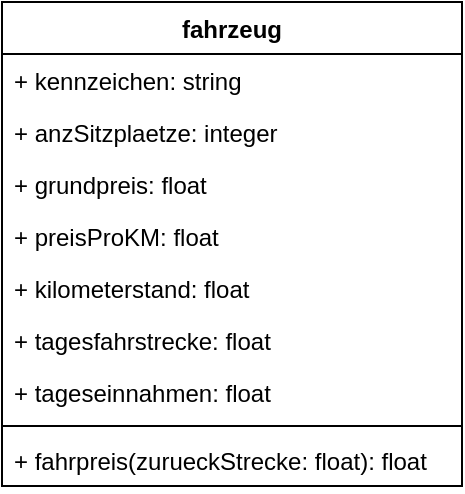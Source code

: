 <mxfile version="13.9.9" type="device"><diagram id="TuhIFTCFo0cAcJoLoQR2" name="Seite-1"><mxGraphModel dx="1422" dy="822" grid="1" gridSize="10" guides="1" tooltips="1" connect="1" arrows="1" fold="1" page="1" pageScale="1" pageWidth="827" pageHeight="1169" math="0" shadow="0"><root><mxCell id="0"/><mxCell id="1" parent="0"/><mxCell id="q_vTuVqGDdzV1Xvv9wgz-15" value="fahrzeug" style="swimlane;fontStyle=1;align=center;verticalAlign=top;childLayout=stackLayout;horizontal=1;startSize=26;horizontalStack=0;resizeParent=1;resizeParentMax=0;resizeLast=0;collapsible=1;marginBottom=0;" vertex="1" parent="1"><mxGeometry x="350" y="50" width="230" height="242" as="geometry"/></mxCell><mxCell id="q_vTuVqGDdzV1Xvv9wgz-16" value="+ kennzeichen: string" style="text;strokeColor=none;fillColor=none;align=left;verticalAlign=top;spacingLeft=4;spacingRight=4;overflow=hidden;rotatable=0;points=[[0,0.5],[1,0.5]];portConstraint=eastwest;" vertex="1" parent="q_vTuVqGDdzV1Xvv9wgz-15"><mxGeometry y="26" width="230" height="26" as="geometry"/></mxCell><mxCell id="q_vTuVqGDdzV1Xvv9wgz-19" value="+ anzSitzplaetze: integer" style="text;strokeColor=none;fillColor=none;align=left;verticalAlign=top;spacingLeft=4;spacingRight=4;overflow=hidden;rotatable=0;points=[[0,0.5],[1,0.5]];portConstraint=eastwest;" vertex="1" parent="q_vTuVqGDdzV1Xvv9wgz-15"><mxGeometry y="52" width="230" height="26" as="geometry"/></mxCell><mxCell id="q_vTuVqGDdzV1Xvv9wgz-20" value="+ grundpreis: float" style="text;strokeColor=none;fillColor=none;align=left;verticalAlign=top;spacingLeft=4;spacingRight=4;overflow=hidden;rotatable=0;points=[[0,0.5],[1,0.5]];portConstraint=eastwest;" vertex="1" parent="q_vTuVqGDdzV1Xvv9wgz-15"><mxGeometry y="78" width="230" height="26" as="geometry"/></mxCell><mxCell id="q_vTuVqGDdzV1Xvv9wgz-21" value="+ preisProKM: float" style="text;strokeColor=none;fillColor=none;align=left;verticalAlign=top;spacingLeft=4;spacingRight=4;overflow=hidden;rotatable=0;points=[[0,0.5],[1,0.5]];portConstraint=eastwest;" vertex="1" parent="q_vTuVqGDdzV1Xvv9wgz-15"><mxGeometry y="104" width="230" height="26" as="geometry"/></mxCell><mxCell id="q_vTuVqGDdzV1Xvv9wgz-22" value="+ kilometerstand: float" style="text;strokeColor=none;fillColor=none;align=left;verticalAlign=top;spacingLeft=4;spacingRight=4;overflow=hidden;rotatable=0;points=[[0,0.5],[1,0.5]];portConstraint=eastwest;" vertex="1" parent="q_vTuVqGDdzV1Xvv9wgz-15"><mxGeometry y="130" width="230" height="26" as="geometry"/></mxCell><mxCell id="q_vTuVqGDdzV1Xvv9wgz-23" value="+ tagesfahrstrecke: float" style="text;strokeColor=none;fillColor=none;align=left;verticalAlign=top;spacingLeft=4;spacingRight=4;overflow=hidden;rotatable=0;points=[[0,0.5],[1,0.5]];portConstraint=eastwest;" vertex="1" parent="q_vTuVqGDdzV1Xvv9wgz-15"><mxGeometry y="156" width="230" height="26" as="geometry"/></mxCell><mxCell id="q_vTuVqGDdzV1Xvv9wgz-24" value="+ tageseinnahmen: float" style="text;strokeColor=none;fillColor=none;align=left;verticalAlign=top;spacingLeft=4;spacingRight=4;overflow=hidden;rotatable=0;points=[[0,0.5],[1,0.5]];portConstraint=eastwest;" vertex="1" parent="q_vTuVqGDdzV1Xvv9wgz-15"><mxGeometry y="182" width="230" height="26" as="geometry"/></mxCell><mxCell id="q_vTuVqGDdzV1Xvv9wgz-17" value="" style="line;strokeWidth=1;fillColor=none;align=left;verticalAlign=middle;spacingTop=-1;spacingLeft=3;spacingRight=3;rotatable=0;labelPosition=right;points=[];portConstraint=eastwest;" vertex="1" parent="q_vTuVqGDdzV1Xvv9wgz-15"><mxGeometry y="208" width="230" height="8" as="geometry"/></mxCell><mxCell id="q_vTuVqGDdzV1Xvv9wgz-18" value="+ fahrpreis(zurueckStrecke: float): float" style="text;strokeColor=none;fillColor=none;align=left;verticalAlign=top;spacingLeft=4;spacingRight=4;overflow=hidden;rotatable=0;points=[[0,0.5],[1,0.5]];portConstraint=eastwest;" vertex="1" parent="q_vTuVqGDdzV1Xvv9wgz-15"><mxGeometry y="216" width="230" height="26" as="geometry"/></mxCell></root></mxGraphModel></diagram></mxfile>
